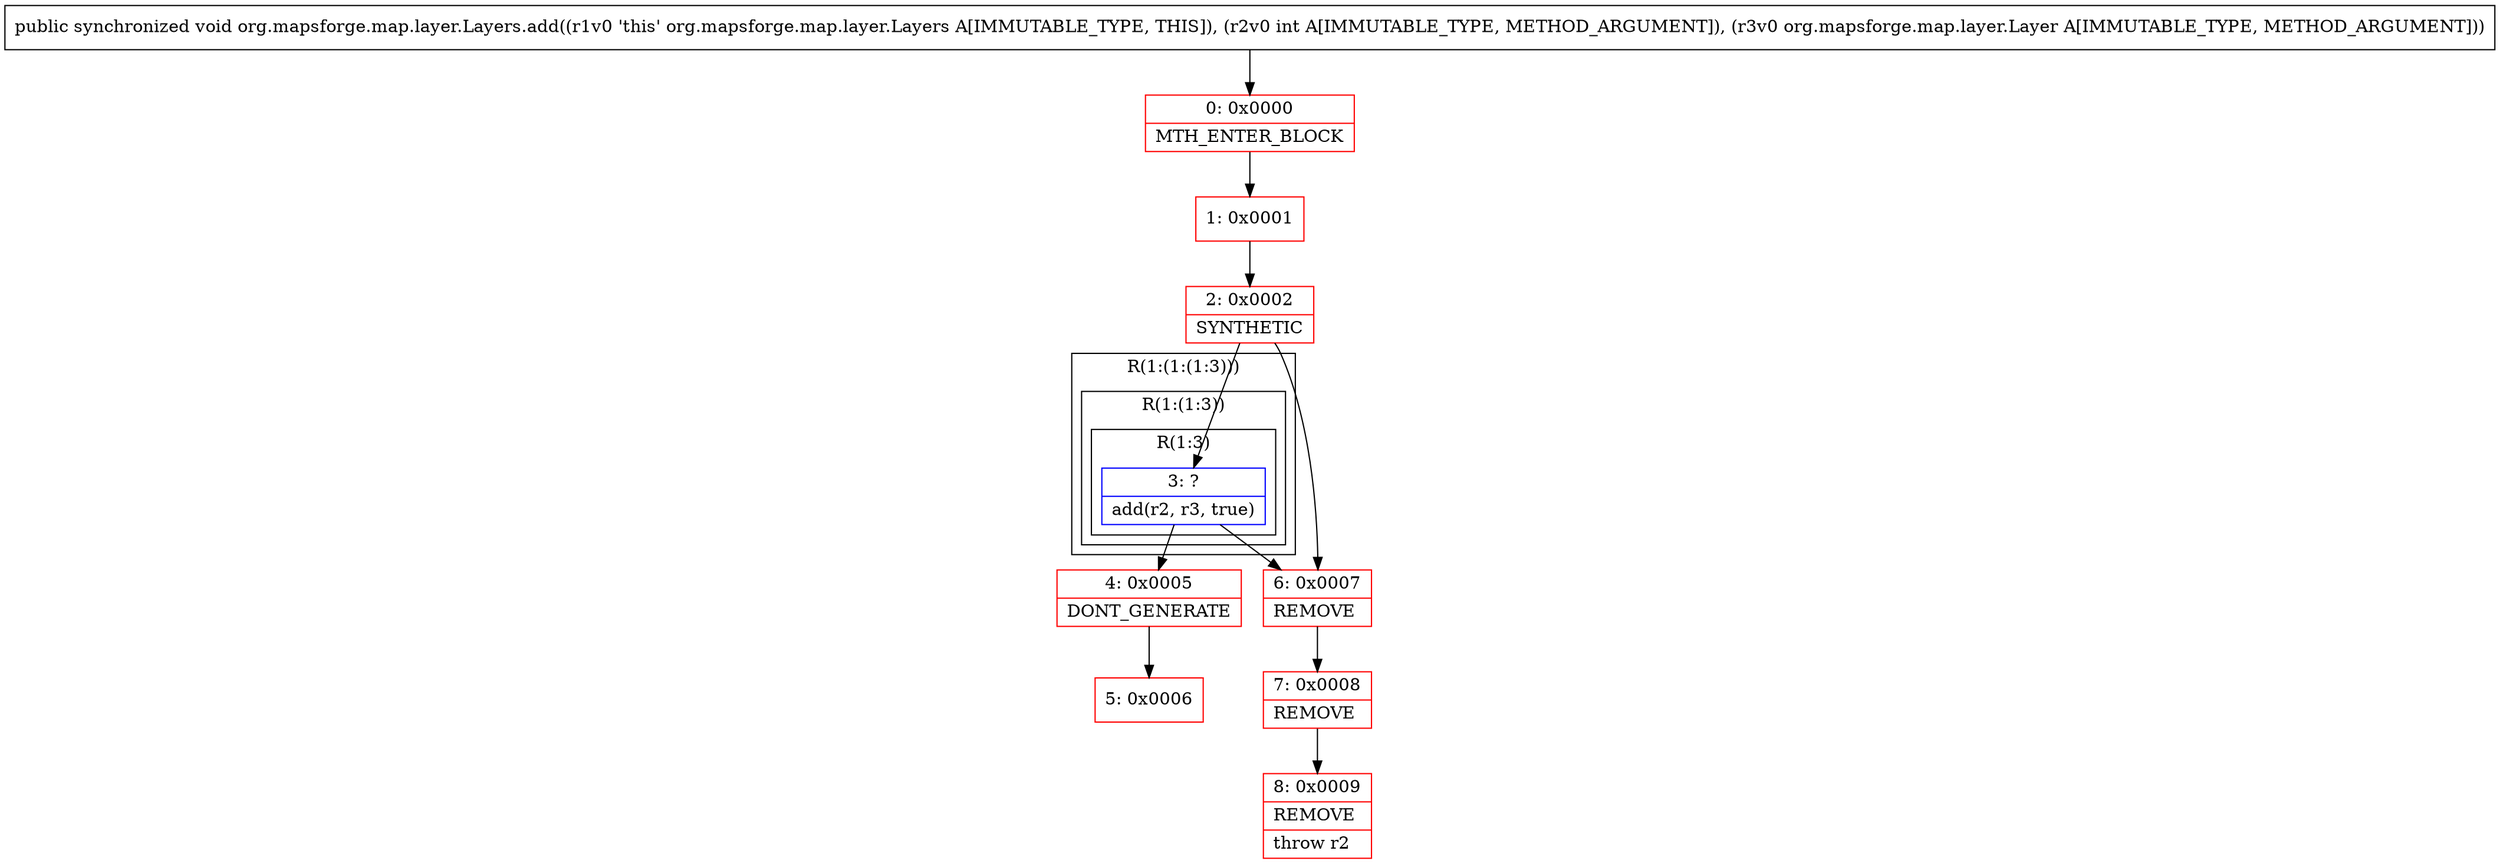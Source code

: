 digraph "CFG fororg.mapsforge.map.layer.Layers.add(ILorg\/mapsforge\/map\/layer\/Layer;)V" {
subgraph cluster_Region_1217965320 {
label = "R(1:(1:(1:3)))";
node [shape=record,color=blue];
subgraph cluster_Region_368033060 {
label = "R(1:(1:3))";
node [shape=record,color=blue];
subgraph cluster_Region_1092664908 {
label = "R(1:3)";
node [shape=record,color=blue];
Node_3 [shape=record,label="{3\:\ ?|add(r2, r3, true)\l}"];
}
}
}
Node_0 [shape=record,color=red,label="{0\:\ 0x0000|MTH_ENTER_BLOCK\l}"];
Node_1 [shape=record,color=red,label="{1\:\ 0x0001}"];
Node_2 [shape=record,color=red,label="{2\:\ 0x0002|SYNTHETIC\l}"];
Node_4 [shape=record,color=red,label="{4\:\ 0x0005|DONT_GENERATE\l}"];
Node_5 [shape=record,color=red,label="{5\:\ 0x0006}"];
Node_6 [shape=record,color=red,label="{6\:\ 0x0007|REMOVE\l}"];
Node_7 [shape=record,color=red,label="{7\:\ 0x0008|REMOVE\l}"];
Node_8 [shape=record,color=red,label="{8\:\ 0x0009|REMOVE\l|throw r2\l}"];
MethodNode[shape=record,label="{public synchronized void org.mapsforge.map.layer.Layers.add((r1v0 'this' org.mapsforge.map.layer.Layers A[IMMUTABLE_TYPE, THIS]), (r2v0 int A[IMMUTABLE_TYPE, METHOD_ARGUMENT]), (r3v0 org.mapsforge.map.layer.Layer A[IMMUTABLE_TYPE, METHOD_ARGUMENT])) }"];
MethodNode -> Node_0;
Node_3 -> Node_4;
Node_3 -> Node_6;
Node_0 -> Node_1;
Node_1 -> Node_2;
Node_2 -> Node_3;
Node_2 -> Node_6;
Node_4 -> Node_5;
Node_6 -> Node_7;
Node_7 -> Node_8;
}

